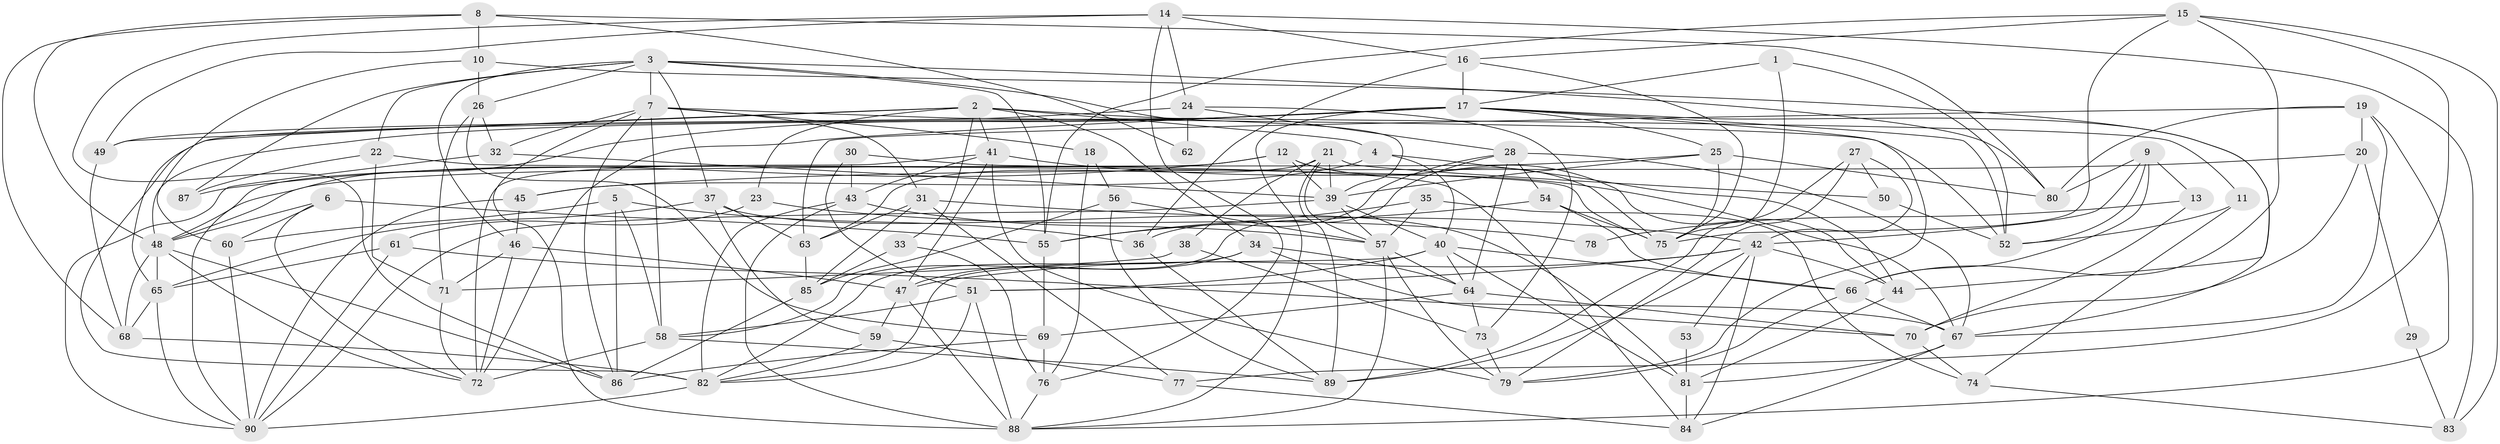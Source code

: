 // original degree distribution, {3: 0.24161073825503357, 6: 0.10738255033557047, 4: 0.2550335570469799, 2: 0.14093959731543623, 5: 0.2348993288590604, 8: 0.013422818791946308, 7: 0.006711409395973154}
// Generated by graph-tools (version 1.1) at 2025/37/03/04/25 23:37:04]
// undirected, 90 vertices, 231 edges
graph export_dot {
  node [color=gray90,style=filled];
  1;
  2;
  3;
  4;
  5;
  6;
  7;
  8;
  9;
  10;
  11;
  12;
  13;
  14;
  15;
  16;
  17;
  18;
  19;
  20;
  21;
  22;
  23;
  24;
  25;
  26;
  27;
  28;
  29;
  30;
  31;
  32;
  33;
  34;
  35;
  36;
  37;
  38;
  39;
  40;
  41;
  42;
  43;
  44;
  45;
  46;
  47;
  48;
  49;
  50;
  51;
  52;
  53;
  54;
  55;
  56;
  57;
  58;
  59;
  60;
  61;
  62;
  63;
  64;
  65;
  66;
  67;
  68;
  69;
  70;
  71;
  72;
  73;
  74;
  75;
  76;
  77;
  78;
  79;
  80;
  81;
  82;
  83;
  84;
  85;
  86;
  87;
  88;
  89;
  90;
  1 -- 17 [weight=1.0];
  1 -- 52 [weight=1.0];
  1 -- 75 [weight=1.0];
  2 -- 4 [weight=1.0];
  2 -- 11 [weight=1.0];
  2 -- 23 [weight=1.0];
  2 -- 33 [weight=1.0];
  2 -- 34 [weight=1.0];
  2 -- 41 [weight=1.0];
  2 -- 49 [weight=1.0];
  2 -- 65 [weight=1.0];
  3 -- 7 [weight=1.0];
  3 -- 22 [weight=1.0];
  3 -- 26 [weight=1.0];
  3 -- 37 [weight=1.0];
  3 -- 39 [weight=1.0];
  3 -- 46 [weight=1.0];
  3 -- 55 [weight=1.0];
  3 -- 80 [weight=1.0];
  3 -- 87 [weight=1.0];
  4 -- 40 [weight=1.0];
  4 -- 44 [weight=1.0];
  4 -- 45 [weight=1.0];
  5 -- 36 [weight=1.0];
  5 -- 58 [weight=1.0];
  5 -- 60 [weight=1.0];
  5 -- 86 [weight=1.0];
  6 -- 48 [weight=1.0];
  6 -- 55 [weight=1.0];
  6 -- 60 [weight=1.0];
  6 -- 72 [weight=1.0];
  7 -- 18 [weight=1.0];
  7 -- 31 [weight=1.0];
  7 -- 32 [weight=1.0];
  7 -- 52 [weight=1.0];
  7 -- 58 [weight=1.0];
  7 -- 86 [weight=1.0];
  7 -- 88 [weight=1.0];
  8 -- 10 [weight=1.0];
  8 -- 48 [weight=1.0];
  8 -- 62 [weight=1.0];
  8 -- 68 [weight=1.0];
  8 -- 80 [weight=1.0];
  9 -- 13 [weight=1.0];
  9 -- 42 [weight=1.0];
  9 -- 52 [weight=1.0];
  9 -- 66 [weight=1.0];
  9 -- 80 [weight=1.0];
  10 -- 26 [weight=1.0];
  10 -- 44 [weight=1.0];
  10 -- 60 [weight=1.0];
  11 -- 52 [weight=1.0];
  11 -- 74 [weight=1.0];
  12 -- 39 [weight=1.0];
  12 -- 44 [weight=1.0];
  12 -- 48 [weight=1.0];
  12 -- 75 [weight=1.0];
  12 -- 87 [weight=1.0];
  13 -- 70 [weight=1.0];
  13 -- 78 [weight=1.0];
  14 -- 16 [weight=1.0];
  14 -- 24 [weight=1.0];
  14 -- 49 [weight=1.0];
  14 -- 76 [weight=1.0];
  14 -- 83 [weight=1.0];
  14 -- 86 [weight=1.0];
  15 -- 16 [weight=1.0];
  15 -- 55 [weight=1.0];
  15 -- 66 [weight=1.0];
  15 -- 75 [weight=1.0];
  15 -- 77 [weight=1.0];
  15 -- 83 [weight=1.0];
  16 -- 17 [weight=1.0];
  16 -- 36 [weight=1.0];
  16 -- 75 [weight=1.0];
  17 -- 25 [weight=1.0];
  17 -- 48 [weight=1.0];
  17 -- 52 [weight=1.0];
  17 -- 67 [weight=1.0];
  17 -- 72 [weight=1.0];
  17 -- 79 [weight=1.0];
  17 -- 82 [weight=1.0];
  17 -- 88 [weight=1.0];
  17 -- 90 [weight=1.0];
  18 -- 56 [weight=1.0];
  18 -- 76 [weight=1.0];
  19 -- 20 [weight=1.0];
  19 -- 63 [weight=1.0];
  19 -- 67 [weight=1.0];
  19 -- 80 [weight=1.0];
  19 -- 88 [weight=1.0];
  20 -- 29 [weight=1.0];
  20 -- 45 [weight=1.0];
  20 -- 70 [weight=1.0];
  21 -- 38 [weight=1.0];
  21 -- 39 [weight=1.0];
  21 -- 50 [weight=1.0];
  21 -- 57 [weight=1.0];
  21 -- 63 [weight=1.0];
  21 -- 89 [weight=2.0];
  22 -- 71 [weight=1.0];
  22 -- 75 [weight=1.0];
  22 -- 87 [weight=1.0];
  23 -- 61 [weight=1.0];
  23 -- 78 [weight=1.0];
  24 -- 28 [weight=1.0];
  24 -- 49 [weight=1.0];
  24 -- 62 [weight=1.0];
  24 -- 73 [weight=1.0];
  25 -- 39 [weight=1.0];
  25 -- 48 [weight=1.0];
  25 -- 75 [weight=1.0];
  25 -- 80 [weight=1.0];
  26 -- 32 [weight=1.0];
  26 -- 69 [weight=1.0];
  26 -- 71 [weight=1.0];
  27 -- 42 [weight=1.0];
  27 -- 50 [weight=1.0];
  27 -- 79 [weight=1.0];
  27 -- 89 [weight=1.0];
  28 -- 36 [weight=1.0];
  28 -- 54 [weight=1.0];
  28 -- 58 [weight=1.0];
  28 -- 64 [weight=2.0];
  28 -- 67 [weight=1.0];
  29 -- 83 [weight=1.0];
  30 -- 43 [weight=1.0];
  30 -- 51 [weight=1.0];
  30 -- 84 [weight=1.0];
  31 -- 42 [weight=1.0];
  31 -- 63 [weight=1.0];
  31 -- 77 [weight=1.0];
  31 -- 85 [weight=1.0];
  32 -- 39 [weight=1.0];
  32 -- 90 [weight=1.0];
  33 -- 76 [weight=1.0];
  33 -- 85 [weight=1.0];
  34 -- 47 [weight=1.0];
  34 -- 64 [weight=1.0];
  34 -- 70 [weight=1.0];
  34 -- 82 [weight=1.0];
  35 -- 55 [weight=1.0];
  35 -- 57 [weight=1.0];
  35 -- 74 [weight=1.0];
  36 -- 89 [weight=1.0];
  37 -- 59 [weight=1.0];
  37 -- 63 [weight=1.0];
  37 -- 65 [weight=1.0];
  37 -- 81 [weight=1.0];
  38 -- 71 [weight=1.0];
  38 -- 73 [weight=1.0];
  39 -- 40 [weight=2.0];
  39 -- 57 [weight=1.0];
  39 -- 90 [weight=1.0];
  40 -- 51 [weight=1.0];
  40 -- 64 [weight=1.0];
  40 -- 66 [weight=1.0];
  40 -- 81 [weight=1.0];
  40 -- 82 [weight=1.0];
  41 -- 43 [weight=1.0];
  41 -- 47 [weight=1.0];
  41 -- 67 [weight=1.0];
  41 -- 72 [weight=1.0];
  41 -- 79 [weight=1.0];
  42 -- 44 [weight=1.0];
  42 -- 47 [weight=1.0];
  42 -- 51 [weight=1.0];
  42 -- 53 [weight=1.0];
  42 -- 84 [weight=1.0];
  42 -- 89 [weight=1.0];
  43 -- 57 [weight=1.0];
  43 -- 82 [weight=1.0];
  43 -- 88 [weight=1.0];
  44 -- 81 [weight=1.0];
  45 -- 46 [weight=1.0];
  45 -- 90 [weight=1.0];
  46 -- 47 [weight=1.0];
  46 -- 71 [weight=1.0];
  46 -- 72 [weight=1.0];
  47 -- 59 [weight=1.0];
  47 -- 88 [weight=1.0];
  48 -- 65 [weight=1.0];
  48 -- 68 [weight=1.0];
  48 -- 72 [weight=1.0];
  48 -- 86 [weight=1.0];
  49 -- 68 [weight=1.0];
  50 -- 52 [weight=1.0];
  51 -- 58 [weight=1.0];
  51 -- 82 [weight=1.0];
  51 -- 88 [weight=1.0];
  53 -- 81 [weight=1.0];
  54 -- 55 [weight=1.0];
  54 -- 66 [weight=1.0];
  54 -- 75 [weight=1.0];
  55 -- 69 [weight=1.0];
  56 -- 57 [weight=1.0];
  56 -- 85 [weight=1.0];
  56 -- 89 [weight=2.0];
  57 -- 64 [weight=1.0];
  57 -- 79 [weight=1.0];
  57 -- 88 [weight=1.0];
  58 -- 72 [weight=2.0];
  58 -- 89 [weight=1.0];
  59 -- 77 [weight=1.0];
  59 -- 82 [weight=1.0];
  60 -- 90 [weight=1.0];
  61 -- 65 [weight=1.0];
  61 -- 67 [weight=1.0];
  61 -- 90 [weight=1.0];
  63 -- 85 [weight=1.0];
  64 -- 69 [weight=1.0];
  64 -- 70 [weight=1.0];
  64 -- 73 [weight=1.0];
  65 -- 68 [weight=1.0];
  65 -- 90 [weight=1.0];
  66 -- 67 [weight=1.0];
  66 -- 79 [weight=1.0];
  67 -- 81 [weight=1.0];
  67 -- 84 [weight=1.0];
  68 -- 82 [weight=1.0];
  69 -- 76 [weight=1.0];
  69 -- 86 [weight=1.0];
  70 -- 74 [weight=1.0];
  71 -- 72 [weight=1.0];
  73 -- 79 [weight=1.0];
  74 -- 83 [weight=1.0];
  76 -- 88 [weight=1.0];
  77 -- 84 [weight=1.0];
  81 -- 84 [weight=1.0];
  82 -- 90 [weight=1.0];
  85 -- 86 [weight=1.0];
}
